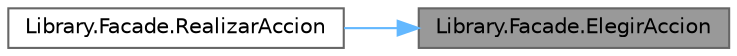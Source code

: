 digraph "Library.Facade.ElegirAccion"
{
 // INTERACTIVE_SVG=YES
 // LATEX_PDF_SIZE
  bgcolor="transparent";
  edge [fontname=Helvetica,fontsize=10,labelfontname=Helvetica,labelfontsize=10];
  node [fontname=Helvetica,fontsize=10,shape=box,height=0.2,width=0.4];
  rankdir="RL";
  Node1 [id="Node000001",label="Library.Facade.ElegirAccion",height=0.2,width=0.4,color="gray40", fillcolor="grey60", style="filled", fontcolor="black",tooltip="Se encarga de mostrar las acciones disponibles para el turno."];
  Node1 -> Node2 [id="edge1_Node000001_Node000002",dir="back",color="steelblue1",style="solid",tooltip=" "];
  Node2 [id="Node000002",label="Library.Facade.RealizarAccion",height=0.2,width=0.4,color="grey40", fillcolor="white", style="filled",URL="$classLibrary_1_1Facade.html#aa25e2fc8b63ddbd47c9f5a3452d60551",tooltip="Se encarga de dar inicio a la acción que elige el entrenador."];
}
